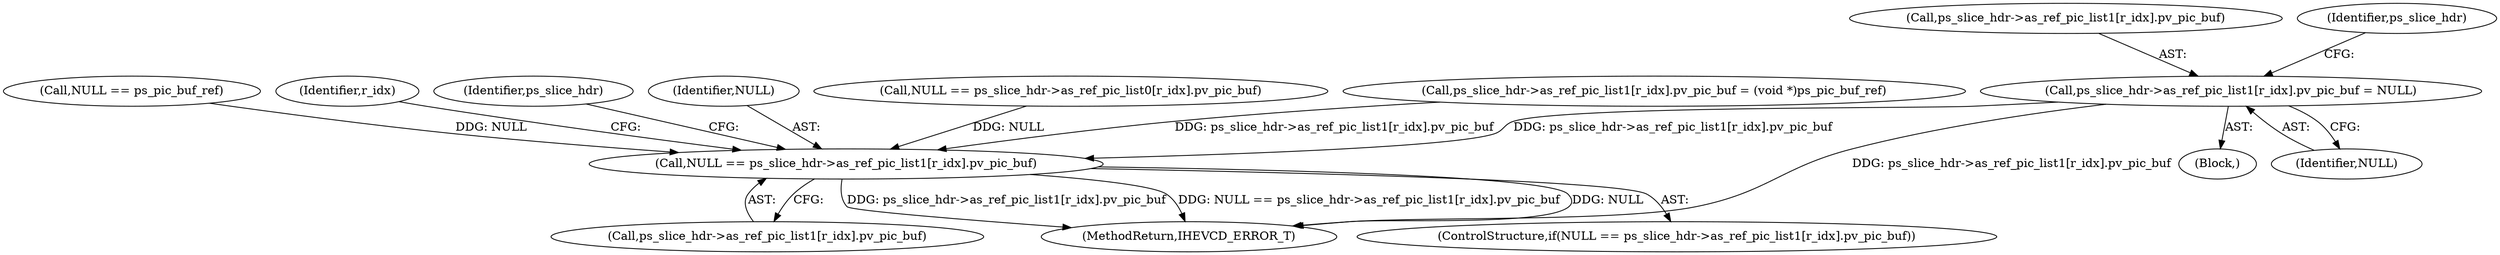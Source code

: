 digraph "0_Android_7c9be319a279654e55a6d757265f88c61a16a4d5@array" {
"1002185" [label="(Call,ps_slice_hdr->as_ref_pic_list1[r_idx].pv_pic_buf = NULL)"];
"1002374" [label="(Call,NULL == ps_slice_hdr->as_ref_pic_list1[r_idx].pv_pic_buf)"];
"1002253" [label="(Call,NULL == ps_pic_buf_ref)"];
"1002371" [label="(Identifier,r_idx)"];
"1002374" [label="(Call,NULL == ps_slice_hdr->as_ref_pic_list1[r_idx].pv_pic_buf)"];
"1002388" [label="(Identifier,ps_slice_hdr)"];
"1002375" [label="(Identifier,NULL)"];
"1002376" [label="(Call,ps_slice_hdr->as_ref_pic_list1[r_idx].pv_pic_buf)"];
"1002166" [label="(Block,)"];
"1002295" [label="(Call,NULL == ps_slice_hdr->as_ref_pic_list0[r_idx].pv_pic_buf)"];
"1002186" [label="(Call,ps_slice_hdr->as_ref_pic_list1[r_idx].pv_pic_buf)"];
"1002384" [label="(Call,ps_slice_hdr->as_ref_pic_list1[r_idx].pv_pic_buf = (void *)ps_pic_buf_ref)"];
"1002198" [label="(Identifier,ps_slice_hdr)"];
"1002185" [label="(Call,ps_slice_hdr->as_ref_pic_list1[r_idx].pv_pic_buf = NULL)"];
"1002661" [label="(MethodReturn,IHEVCD_ERROR_T)"];
"1002373" [label="(ControlStructure,if(NULL == ps_slice_hdr->as_ref_pic_list1[r_idx].pv_pic_buf))"];
"1002193" [label="(Identifier,NULL)"];
"1002185" -> "1002166"  [label="AST: "];
"1002185" -> "1002193"  [label="CFG: "];
"1002186" -> "1002185"  [label="AST: "];
"1002193" -> "1002185"  [label="AST: "];
"1002198" -> "1002185"  [label="CFG: "];
"1002185" -> "1002661"  [label="DDG: ps_slice_hdr->as_ref_pic_list1[r_idx].pv_pic_buf"];
"1002185" -> "1002374"  [label="DDG: ps_slice_hdr->as_ref_pic_list1[r_idx].pv_pic_buf"];
"1002374" -> "1002373"  [label="AST: "];
"1002374" -> "1002376"  [label="CFG: "];
"1002375" -> "1002374"  [label="AST: "];
"1002376" -> "1002374"  [label="AST: "];
"1002388" -> "1002374"  [label="CFG: "];
"1002371" -> "1002374"  [label="CFG: "];
"1002374" -> "1002661"  [label="DDG: NULL"];
"1002374" -> "1002661"  [label="DDG: ps_slice_hdr->as_ref_pic_list1[r_idx].pv_pic_buf"];
"1002374" -> "1002661"  [label="DDG: NULL == ps_slice_hdr->as_ref_pic_list1[r_idx].pv_pic_buf"];
"1002253" -> "1002374"  [label="DDG: NULL"];
"1002295" -> "1002374"  [label="DDG: NULL"];
"1002384" -> "1002374"  [label="DDG: ps_slice_hdr->as_ref_pic_list1[r_idx].pv_pic_buf"];
}
